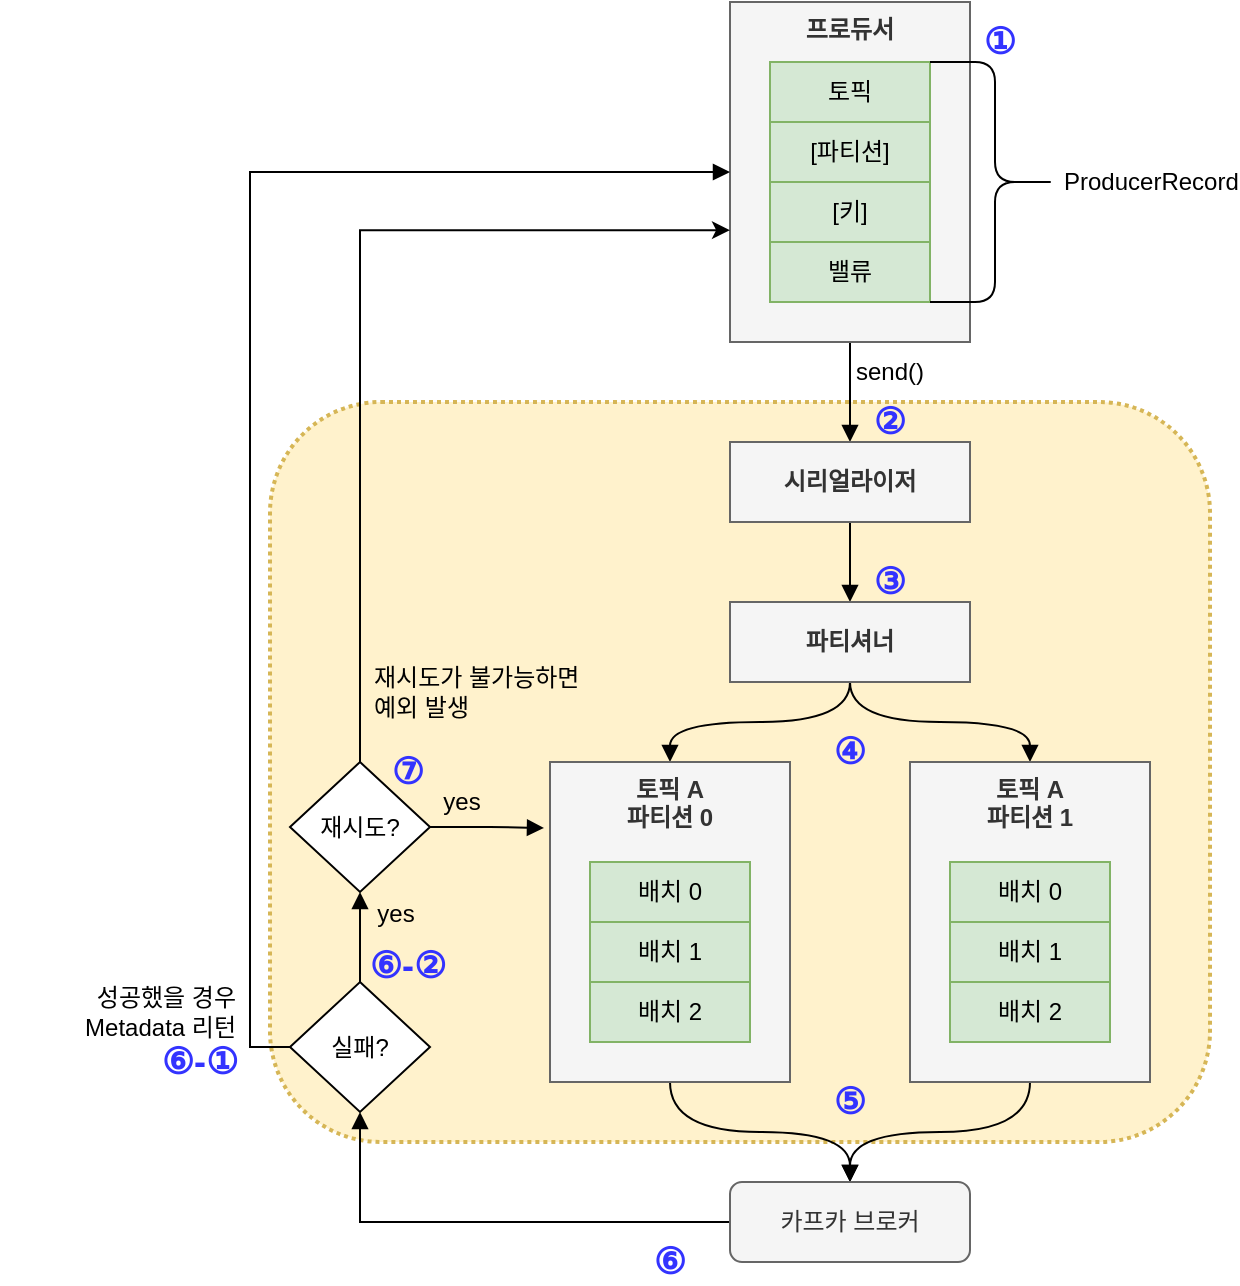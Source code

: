 <mxfile version="24.7.5">
  <diagram name="페이지-1" id="cyHtAGjTlBdNXWE4fq5i">
    <mxGraphModel dx="1941" dy="894" grid="1" gridSize="10" guides="1" tooltips="1" connect="1" arrows="1" fold="1" page="1" pageScale="1" pageWidth="827" pageHeight="1169" math="0" shadow="0">
      <root>
        <mxCell id="0" />
        <mxCell id="1" parent="0" />
        <mxCell id="nXFoF5CLhJv17mx3jrRt-1" value="" style="rounded=1;whiteSpace=wrap;html=1;dashed=1;dashPattern=1 1;strokeWidth=2;fillColor=#fff2cc;strokeColor=#d6b656;" vertex="1" parent="1">
          <mxGeometry x="-665" y="260" width="470" height="370" as="geometry" />
        </mxCell>
        <mxCell id="nXFoF5CLhJv17mx3jrRt-2" style="edgeStyle=orthogonalEdgeStyle;rounded=0;orthogonalLoop=1;jettySize=auto;html=1;entryX=0.5;entryY=0;entryDx=0;entryDy=0;endArrow=block;endFill=1;" edge="1" parent="1" source="nXFoF5CLhJv17mx3jrRt-3" target="nXFoF5CLhJv17mx3jrRt-9">
          <mxGeometry relative="1" as="geometry" />
        </mxCell>
        <mxCell id="nXFoF5CLhJv17mx3jrRt-3" value="프로듀서" style="rounded=0;whiteSpace=wrap;html=1;verticalAlign=top;fontStyle=1;fillColor=#f5f5f5;fontColor=#333333;strokeColor=#666666;" vertex="1" parent="1">
          <mxGeometry x="-435" y="60" width="120" height="170" as="geometry" />
        </mxCell>
        <mxCell id="nXFoF5CLhJv17mx3jrRt-4" value="토픽" style="rounded=0;whiteSpace=wrap;html=1;fillColor=#d5e8d4;strokeColor=#82b366;" vertex="1" parent="1">
          <mxGeometry x="-415" y="90" width="80" height="30" as="geometry" />
        </mxCell>
        <mxCell id="nXFoF5CLhJv17mx3jrRt-5" value="[파티션]" style="rounded=0;whiteSpace=wrap;html=1;fillColor=#d5e8d4;strokeColor=#82b366;" vertex="1" parent="1">
          <mxGeometry x="-415" y="120" width="80" height="30" as="geometry" />
        </mxCell>
        <mxCell id="nXFoF5CLhJv17mx3jrRt-6" value="[키]" style="rounded=0;whiteSpace=wrap;html=1;fillColor=#d5e8d4;strokeColor=#82b366;" vertex="1" parent="1">
          <mxGeometry x="-415" y="150" width="80" height="30" as="geometry" />
        </mxCell>
        <mxCell id="nXFoF5CLhJv17mx3jrRt-7" value="밸류" style="rounded=0;whiteSpace=wrap;html=1;fillColor=#d5e8d4;strokeColor=#82b366;" vertex="1" parent="1">
          <mxGeometry x="-415" y="180" width="80" height="30" as="geometry" />
        </mxCell>
        <mxCell id="nXFoF5CLhJv17mx3jrRt-8" style="edgeStyle=orthogonalEdgeStyle;rounded=0;orthogonalLoop=1;jettySize=auto;html=1;entryX=0.5;entryY=0;entryDx=0;entryDy=0;endArrow=block;endFill=1;" edge="1" parent="1" source="nXFoF5CLhJv17mx3jrRt-9" target="nXFoF5CLhJv17mx3jrRt-12">
          <mxGeometry relative="1" as="geometry" />
        </mxCell>
        <mxCell id="nXFoF5CLhJv17mx3jrRt-9" value="시리얼라이저" style="rounded=0;whiteSpace=wrap;html=1;fontStyle=1;fillColor=#f5f5f5;fontColor=#333333;strokeColor=#666666;" vertex="1" parent="1">
          <mxGeometry x="-435" y="280" width="120" height="40" as="geometry" />
        </mxCell>
        <mxCell id="nXFoF5CLhJv17mx3jrRt-10" style="edgeStyle=orthogonalEdgeStyle;rounded=0;orthogonalLoop=1;jettySize=auto;html=1;entryX=0.5;entryY=0;entryDx=0;entryDy=0;endArrow=block;endFill=1;curved=1;" edge="1" parent="1" source="nXFoF5CLhJv17mx3jrRt-12" target="nXFoF5CLhJv17mx3jrRt-14">
          <mxGeometry relative="1" as="geometry" />
        </mxCell>
        <mxCell id="nXFoF5CLhJv17mx3jrRt-11" style="edgeStyle=orthogonalEdgeStyle;rounded=0;orthogonalLoop=1;jettySize=auto;html=1;entryX=0.5;entryY=0;entryDx=0;entryDy=0;endArrow=block;endFill=1;curved=1;" edge="1" parent="1" source="nXFoF5CLhJv17mx3jrRt-12" target="nXFoF5CLhJv17mx3jrRt-19">
          <mxGeometry relative="1" as="geometry" />
        </mxCell>
        <mxCell id="nXFoF5CLhJv17mx3jrRt-12" value="파티셔너" style="rounded=0;whiteSpace=wrap;html=1;fontStyle=1;fillColor=#f5f5f5;fontColor=#333333;strokeColor=#666666;" vertex="1" parent="1">
          <mxGeometry x="-435" y="360" width="120" height="40" as="geometry" />
        </mxCell>
        <mxCell id="nXFoF5CLhJv17mx3jrRt-13" style="edgeStyle=orthogonalEdgeStyle;rounded=0;orthogonalLoop=1;jettySize=auto;html=1;entryX=0.5;entryY=0;entryDx=0;entryDy=0;endArrow=block;endFill=1;curved=1;" edge="1" parent="1" source="nXFoF5CLhJv17mx3jrRt-14" target="nXFoF5CLhJv17mx3jrRt-24">
          <mxGeometry relative="1" as="geometry" />
        </mxCell>
        <mxCell id="nXFoF5CLhJv17mx3jrRt-14" value="토픽 A&lt;br&gt;파티션 0" style="rounded=0;whiteSpace=wrap;html=1;verticalAlign=top;fontStyle=1;fillColor=#f5f5f5;fontColor=#333333;strokeColor=#666666;" vertex="1" parent="1">
          <mxGeometry x="-525" y="440" width="120" height="160" as="geometry" />
        </mxCell>
        <mxCell id="nXFoF5CLhJv17mx3jrRt-15" value="배치 0" style="rounded=0;whiteSpace=wrap;html=1;fontStyle=0;fillColor=#d5e8d4;strokeColor=#82b366;" vertex="1" parent="1">
          <mxGeometry x="-505" y="490" width="80" height="30" as="geometry" />
        </mxCell>
        <mxCell id="nXFoF5CLhJv17mx3jrRt-16" value="배치 1" style="rounded=0;whiteSpace=wrap;html=1;fontStyle=0;fillColor=#d5e8d4;strokeColor=#82b366;" vertex="1" parent="1">
          <mxGeometry x="-505" y="520" width="80" height="30" as="geometry" />
        </mxCell>
        <mxCell id="nXFoF5CLhJv17mx3jrRt-17" value="배치 2" style="rounded=0;whiteSpace=wrap;html=1;fontStyle=0;fillColor=#d5e8d4;strokeColor=#82b366;" vertex="1" parent="1">
          <mxGeometry x="-505" y="550" width="80" height="30" as="geometry" />
        </mxCell>
        <mxCell id="nXFoF5CLhJv17mx3jrRt-18" style="edgeStyle=orthogonalEdgeStyle;rounded=0;orthogonalLoop=1;jettySize=auto;html=1;entryX=0.5;entryY=0;entryDx=0;entryDy=0;endArrow=block;endFill=1;curved=1;" edge="1" parent="1" source="nXFoF5CLhJv17mx3jrRt-19" target="nXFoF5CLhJv17mx3jrRt-24">
          <mxGeometry relative="1" as="geometry" />
        </mxCell>
        <mxCell id="nXFoF5CLhJv17mx3jrRt-19" value="토픽 A&lt;br&gt;파티션 1" style="rounded=0;whiteSpace=wrap;html=1;verticalAlign=top;fontStyle=1;fillColor=#f5f5f5;fontColor=#333333;strokeColor=#666666;" vertex="1" parent="1">
          <mxGeometry x="-345" y="440" width="120" height="160" as="geometry" />
        </mxCell>
        <mxCell id="nXFoF5CLhJv17mx3jrRt-20" value="배치 0" style="rounded=0;whiteSpace=wrap;html=1;fillColor=#d5e8d4;strokeColor=#82b366;" vertex="1" parent="1">
          <mxGeometry x="-325" y="490" width="80" height="30" as="geometry" />
        </mxCell>
        <mxCell id="nXFoF5CLhJv17mx3jrRt-21" value="배치 1" style="rounded=0;whiteSpace=wrap;html=1;fillColor=#d5e8d4;strokeColor=#82b366;" vertex="1" parent="1">
          <mxGeometry x="-325" y="520" width="80" height="30" as="geometry" />
        </mxCell>
        <mxCell id="nXFoF5CLhJv17mx3jrRt-22" value="배치 2" style="rounded=0;whiteSpace=wrap;html=1;fillColor=#d5e8d4;strokeColor=#82b366;" vertex="1" parent="1">
          <mxGeometry x="-325" y="550" width="80" height="30" as="geometry" />
        </mxCell>
        <mxCell id="nXFoF5CLhJv17mx3jrRt-23" style="edgeStyle=orthogonalEdgeStyle;rounded=0;orthogonalLoop=1;jettySize=auto;html=1;entryX=0.5;entryY=1;entryDx=0;entryDy=0;endArrow=block;endFill=1;" edge="1" parent="1" source="nXFoF5CLhJv17mx3jrRt-24" target="nXFoF5CLhJv17mx3jrRt-28">
          <mxGeometry relative="1" as="geometry" />
        </mxCell>
        <mxCell id="nXFoF5CLhJv17mx3jrRt-24" value="카프카 브로커" style="rounded=1;whiteSpace=wrap;html=1;fillColor=#f5f5f5;fontColor=#333333;strokeColor=#666666;" vertex="1" parent="1">
          <mxGeometry x="-435" y="650" width="120" height="40" as="geometry" />
        </mxCell>
        <mxCell id="nXFoF5CLhJv17mx3jrRt-25" value="재시도?" style="rhombus;whiteSpace=wrap;html=1;" vertex="1" parent="1">
          <mxGeometry x="-655" y="440" width="70" height="65" as="geometry" />
        </mxCell>
        <mxCell id="nXFoF5CLhJv17mx3jrRt-26" style="edgeStyle=orthogonalEdgeStyle;rounded=0;orthogonalLoop=1;jettySize=auto;html=1;entryX=0.5;entryY=1;entryDx=0;entryDy=0;endArrow=block;endFill=1;" edge="1" parent="1" source="nXFoF5CLhJv17mx3jrRt-28" target="nXFoF5CLhJv17mx3jrRt-25">
          <mxGeometry relative="1" as="geometry" />
        </mxCell>
        <mxCell id="nXFoF5CLhJv17mx3jrRt-27" style="edgeStyle=orthogonalEdgeStyle;rounded=0;orthogonalLoop=1;jettySize=auto;html=1;entryX=0;entryY=0.5;entryDx=0;entryDy=0;endArrow=block;endFill=1;" edge="1" parent="1" source="nXFoF5CLhJv17mx3jrRt-28" target="nXFoF5CLhJv17mx3jrRt-3">
          <mxGeometry relative="1" as="geometry">
            <Array as="points">
              <mxPoint x="-675" y="583" />
              <mxPoint x="-675" y="145" />
            </Array>
          </mxGeometry>
        </mxCell>
        <mxCell id="nXFoF5CLhJv17mx3jrRt-28" value="실패?" style="rhombus;whiteSpace=wrap;html=1;" vertex="1" parent="1">
          <mxGeometry x="-655" y="550" width="70" height="65" as="geometry" />
        </mxCell>
        <mxCell id="nXFoF5CLhJv17mx3jrRt-29" value="send()" style="text;html=1;strokeColor=none;fillColor=none;align=center;verticalAlign=middle;whiteSpace=wrap;rounded=0;" vertex="1" parent="1">
          <mxGeometry x="-385" y="230" width="60" height="30" as="geometry" />
        </mxCell>
        <mxCell id="nXFoF5CLhJv17mx3jrRt-30" value="yes" style="text;html=1;strokeColor=none;fillColor=none;align=center;verticalAlign=middle;whiteSpace=wrap;rounded=0;" vertex="1" parent="1">
          <mxGeometry x="-632" y="501" width="60" height="30" as="geometry" />
        </mxCell>
        <mxCell id="nXFoF5CLhJv17mx3jrRt-31" style="edgeStyle=orthogonalEdgeStyle;rounded=0;orthogonalLoop=1;jettySize=auto;html=1;entryX=-0.025;entryY=0.206;entryDx=0;entryDy=0;entryPerimeter=0;endArrow=block;endFill=1;" edge="1" parent="1" source="nXFoF5CLhJv17mx3jrRt-25" target="nXFoF5CLhJv17mx3jrRt-14">
          <mxGeometry relative="1" as="geometry" />
        </mxCell>
        <mxCell id="nXFoF5CLhJv17mx3jrRt-32" value="yes" style="text;html=1;strokeColor=none;fillColor=none;align=center;verticalAlign=middle;whiteSpace=wrap;rounded=0;" vertex="1" parent="1">
          <mxGeometry x="-599" y="445" width="60" height="30" as="geometry" />
        </mxCell>
        <mxCell id="nXFoF5CLhJv17mx3jrRt-33" value="성공했을 경우 Metadata 리턴" style="text;html=1;strokeColor=none;fillColor=none;align=right;verticalAlign=middle;whiteSpace=wrap;rounded=0;" vertex="1" parent="1">
          <mxGeometry x="-800" y="550" width="120" height="30" as="geometry" />
        </mxCell>
        <mxCell id="nXFoF5CLhJv17mx3jrRt-34" style="edgeStyle=orthogonalEdgeStyle;rounded=0;orthogonalLoop=1;jettySize=auto;html=1;entryX=0;entryY=0.671;entryDx=0;entryDy=0;entryPerimeter=0;" edge="1" parent="1" source="nXFoF5CLhJv17mx3jrRt-25" target="nXFoF5CLhJv17mx3jrRt-3">
          <mxGeometry relative="1" as="geometry">
            <Array as="points">
              <mxPoint x="-620" y="174" />
            </Array>
          </mxGeometry>
        </mxCell>
        <mxCell id="nXFoF5CLhJv17mx3jrRt-35" value="재시도가 불가능하면&lt;br&gt;예외 발생" style="text;html=1;strokeColor=none;fillColor=none;align=left;verticalAlign=middle;whiteSpace=wrap;rounded=0;" vertex="1" parent="1">
          <mxGeometry x="-615" y="390" width="120" height="30" as="geometry" />
        </mxCell>
        <mxCell id="nXFoF5CLhJv17mx3jrRt-36" value="①" style="text;html=1;strokeColor=none;fillColor=none;align=center;verticalAlign=middle;whiteSpace=wrap;rounded=0;fontStyle=1;fontSize=18;fontColor=#3333FF;" vertex="1" parent="1">
          <mxGeometry x="-315" y="70" width="30" height="20" as="geometry" />
        </mxCell>
        <mxCell id="nXFoF5CLhJv17mx3jrRt-37" value="②" style="text;html=1;strokeColor=none;fillColor=none;align=center;verticalAlign=middle;whiteSpace=wrap;rounded=0;fontStyle=1;fontSize=18;fontColor=#3333FF;" vertex="1" parent="1">
          <mxGeometry x="-370" y="260" width="30" height="20" as="geometry" />
        </mxCell>
        <mxCell id="nXFoF5CLhJv17mx3jrRt-38" value="⑥" style="text;html=1;strokeColor=none;fillColor=none;align=center;verticalAlign=middle;whiteSpace=wrap;rounded=0;fontStyle=1;fontSize=18;fontColor=#3333FF;" vertex="1" parent="1">
          <mxGeometry x="-480" y="680" width="30" height="20" as="geometry" />
        </mxCell>
        <mxCell id="nXFoF5CLhJv17mx3jrRt-39" value="③" style="text;html=1;strokeColor=none;fillColor=none;align=center;verticalAlign=middle;whiteSpace=wrap;rounded=0;fontStyle=1;fontSize=18;fontColor=#3333FF;" vertex="1" parent="1">
          <mxGeometry x="-370" y="340" width="30" height="20" as="geometry" />
        </mxCell>
        <mxCell id="nXFoF5CLhJv17mx3jrRt-40" value="⑤" style="text;html=1;strokeColor=none;fillColor=none;align=center;verticalAlign=middle;whiteSpace=wrap;rounded=0;fontStyle=1;fontSize=18;fontColor=#3333FF;" vertex="1" parent="1">
          <mxGeometry x="-390" y="600" width="30" height="20" as="geometry" />
        </mxCell>
        <mxCell id="nXFoF5CLhJv17mx3jrRt-41" value="⑦" style="text;html=1;strokeColor=none;fillColor=none;align=center;verticalAlign=middle;whiteSpace=wrap;rounded=0;fontStyle=1;fontSize=18;fontColor=#3333FF;" vertex="1" parent="1">
          <mxGeometry x="-611" y="435" width="30" height="20" as="geometry" />
        </mxCell>
        <mxCell id="nXFoF5CLhJv17mx3jrRt-42" value="④" style="text;html=1;strokeColor=none;fillColor=none;align=center;verticalAlign=middle;whiteSpace=wrap;rounded=0;fontStyle=1;fontSize=18;fontColor=#3333FF;" vertex="1" parent="1">
          <mxGeometry x="-390" y="425" width="30" height="20" as="geometry" />
        </mxCell>
        <mxCell id="nXFoF5CLhJv17mx3jrRt-43" value="⑥-①" style="text;html=1;strokeColor=none;fillColor=none;align=center;verticalAlign=middle;whiteSpace=wrap;rounded=0;fontStyle=1;fontSize=18;fontColor=#3333FF;" vertex="1" parent="1">
          <mxGeometry x="-735" y="580" width="70" height="20" as="geometry" />
        </mxCell>
        <mxCell id="nXFoF5CLhJv17mx3jrRt-44" value="⑥-②" style="text;html=1;strokeColor=none;fillColor=none;align=center;verticalAlign=middle;whiteSpace=wrap;rounded=0;fontStyle=1;fontSize=18;fontColor=#3333FF;" vertex="1" parent="1">
          <mxGeometry x="-631" y="532" width="70" height="20" as="geometry" />
        </mxCell>
        <mxCell id="nXFoF5CLhJv17mx3jrRt-45" value="ProducerRecord" style="shape=curlyBracket;whiteSpace=wrap;html=1;rounded=1;flipH=1;labelPosition=right;verticalLabelPosition=middle;align=left;verticalAlign=middle;" vertex="1" parent="1">
          <mxGeometry x="-335" y="90" width="65" height="120" as="geometry" />
        </mxCell>
      </root>
    </mxGraphModel>
  </diagram>
</mxfile>
